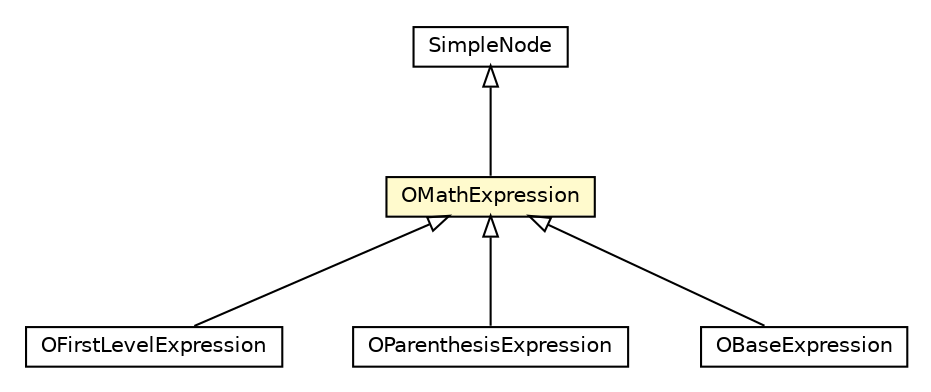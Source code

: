 #!/usr/local/bin/dot
#
# Class diagram 
# Generated by UMLGraph version R5_6-24-gf6e263 (http://www.umlgraph.org/)
#

digraph G {
	edge [fontname="Helvetica",fontsize=10,labelfontname="Helvetica",labelfontsize=10];
	node [fontname="Helvetica",fontsize=10,shape=plaintext];
	nodesep=0.25;
	ranksep=0.5;
	// com.orientechnologies.orient.core.sql.parser.OFirstLevelExpression
	c4712264 [label=<<table title="com.orientechnologies.orient.core.sql.parser.OFirstLevelExpression" border="0" cellborder="1" cellspacing="0" cellpadding="2" port="p" href="./OFirstLevelExpression.html">
		<tr><td><table border="0" cellspacing="0" cellpadding="1">
<tr><td align="center" balign="center"> OFirstLevelExpression </td></tr>
		</table></td></tr>
		</table>>, URL="./OFirstLevelExpression.html", fontname="Helvetica", fontcolor="black", fontsize=10.0];
	// com.orientechnologies.orient.core.sql.parser.OMathExpression
	c4712353 [label=<<table title="com.orientechnologies.orient.core.sql.parser.OMathExpression" border="0" cellborder="1" cellspacing="0" cellpadding="2" port="p" bgcolor="lemonChiffon" href="./OMathExpression.html">
		<tr><td><table border="0" cellspacing="0" cellpadding="1">
<tr><td align="center" balign="center"> OMathExpression </td></tr>
		</table></td></tr>
		</table>>, URL="./OMathExpression.html", fontname="Helvetica", fontcolor="black", fontsize=10.0];
	// com.orientechnologies.orient.core.sql.parser.OParenthesisExpression
	c4712422 [label=<<table title="com.orientechnologies.orient.core.sql.parser.OParenthesisExpression" border="0" cellborder="1" cellspacing="0" cellpadding="2" port="p" href="./OParenthesisExpression.html">
		<tr><td><table border="0" cellspacing="0" cellpadding="1">
<tr><td align="center" balign="center"> OParenthesisExpression </td></tr>
		</table></td></tr>
		</table>>, URL="./OParenthesisExpression.html", fontname="Helvetica", fontcolor="black", fontsize=10.0];
	// com.orientechnologies.orient.core.sql.parser.SimpleNode
	c4712426 [label=<<table title="com.orientechnologies.orient.core.sql.parser.SimpleNode" border="0" cellborder="1" cellspacing="0" cellpadding="2" port="p" href="./SimpleNode.html">
		<tr><td><table border="0" cellspacing="0" cellpadding="1">
<tr><td align="center" balign="center"> SimpleNode </td></tr>
		</table></td></tr>
		</table>>, URL="./SimpleNode.html", fontname="Helvetica", fontcolor="black", fontsize=10.0];
	// com.orientechnologies.orient.core.sql.parser.OBaseExpression
	c4712431 [label=<<table title="com.orientechnologies.orient.core.sql.parser.OBaseExpression" border="0" cellborder="1" cellspacing="0" cellpadding="2" port="p" href="./OBaseExpression.html">
		<tr><td><table border="0" cellspacing="0" cellpadding="1">
<tr><td align="center" balign="center"> OBaseExpression </td></tr>
		</table></td></tr>
		</table>>, URL="./OBaseExpression.html", fontname="Helvetica", fontcolor="black", fontsize=10.0];
	//com.orientechnologies.orient.core.sql.parser.OFirstLevelExpression extends com.orientechnologies.orient.core.sql.parser.OMathExpression
	c4712353:p -> c4712264:p [dir=back,arrowtail=empty];
	//com.orientechnologies.orient.core.sql.parser.OMathExpression extends com.orientechnologies.orient.core.sql.parser.SimpleNode
	c4712426:p -> c4712353:p [dir=back,arrowtail=empty];
	//com.orientechnologies.orient.core.sql.parser.OParenthesisExpression extends com.orientechnologies.orient.core.sql.parser.OMathExpression
	c4712353:p -> c4712422:p [dir=back,arrowtail=empty];
	//com.orientechnologies.orient.core.sql.parser.OBaseExpression extends com.orientechnologies.orient.core.sql.parser.OMathExpression
	c4712353:p -> c4712431:p [dir=back,arrowtail=empty];
}

